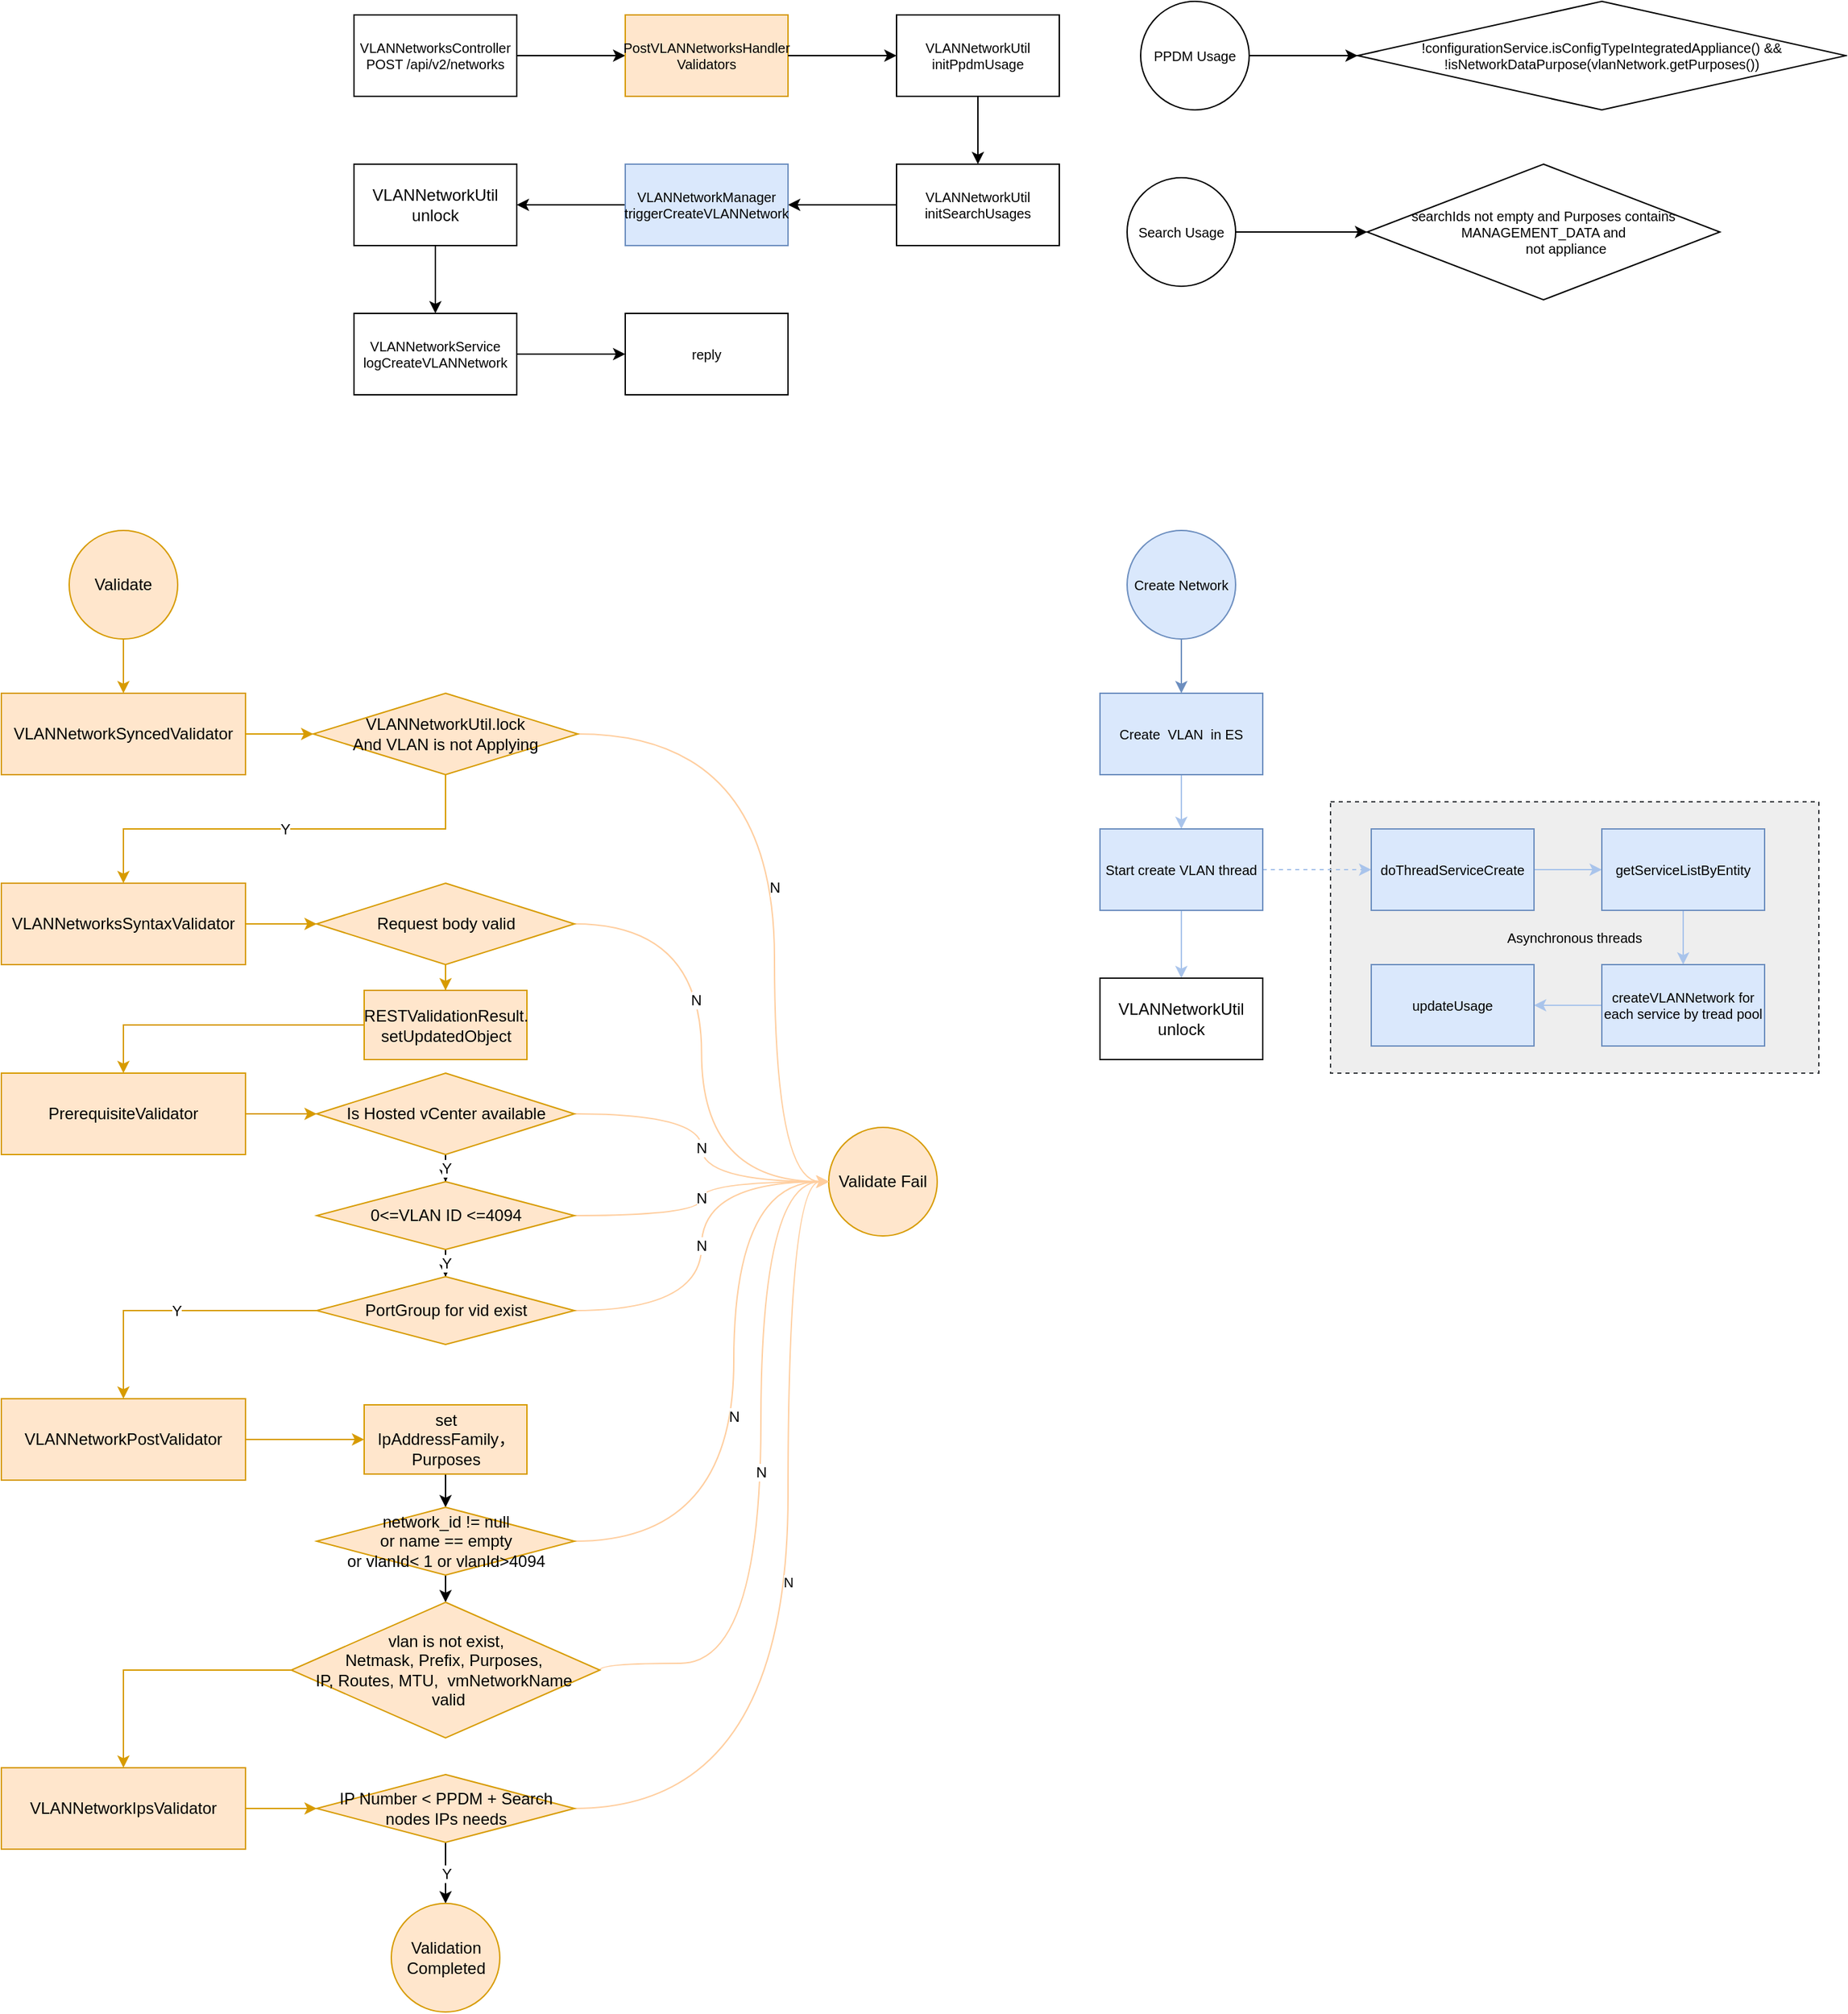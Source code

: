 <mxfile version="17.4.2" type="github" pages="4">
  <diagram id="prtHgNgQTEPvFCAcTncT" name="Create">
    <mxGraphModel dx="1422" dy="762" grid="1" gridSize="10" guides="1" tooltips="1" connect="1" arrows="1" fold="1" page="1" pageScale="1" pageWidth="827" pageHeight="1169" math="0" shadow="0">
      <root>
        <mxCell id="0" />
        <mxCell id="1" parent="0" />
        <mxCell id="3E9huD4oho58RNo_yzY4-2" value="&lt;div&gt;Asynchronous threads&lt;/div&gt;" style="rounded=0;whiteSpace=wrap;html=1;fontSize=10;dashed=1;fillColor=#eeeeee;strokeColor=#36393d;" parent="1" vertex="1">
          <mxGeometry x="1060" y="640" width="360" height="200" as="geometry" />
        </mxCell>
        <mxCell id="7mvyjp9xPnYA-74Ss-xC-5" value="" style="edgeStyle=orthogonalEdgeStyle;rounded=0;orthogonalLoop=1;jettySize=auto;html=1;fillColor=#ffe6cc;strokeColor=#d79b00;" parent="1" source="7mvyjp9xPnYA-74Ss-xC-3" target="7mvyjp9xPnYA-74Ss-xC-4" edge="1">
          <mxGeometry relative="1" as="geometry" />
        </mxCell>
        <mxCell id="7mvyjp9xPnYA-74Ss-xC-3" value="Validate" style="ellipse;whiteSpace=wrap;html=1;aspect=fixed;fillColor=#ffe6cc;strokeColor=#d79b00;" parent="1" vertex="1">
          <mxGeometry x="130" y="440" width="80" height="80" as="geometry" />
        </mxCell>
        <mxCell id="7mvyjp9xPnYA-74Ss-xC-33" style="edgeStyle=orthogonalEdgeStyle;rounded=0;orthogonalLoop=1;jettySize=auto;html=1;exitX=1;exitY=0.5;exitDx=0;exitDy=0;entryX=0;entryY=0.5;entryDx=0;entryDy=0;fillColor=#ffe6cc;strokeColor=#d79b00;" parent="1" source="7mvyjp9xPnYA-74Ss-xC-4" target="7mvyjp9xPnYA-74Ss-xC-18" edge="1">
          <mxGeometry relative="1" as="geometry" />
        </mxCell>
        <mxCell id="7mvyjp9xPnYA-74Ss-xC-4" value="VLANNetworkSyncedValidator" style="whiteSpace=wrap;html=1;fillColor=#ffe6cc;strokeColor=#d79b00;" parent="1" vertex="1">
          <mxGeometry x="80" y="560" width="180" height="60" as="geometry" />
        </mxCell>
        <mxCell id="7mvyjp9xPnYA-74Ss-xC-9" value="" style="edgeStyle=orthogonalEdgeStyle;rounded=0;orthogonalLoop=1;jettySize=auto;html=1;exitX=0;exitY=0.5;exitDx=0;exitDy=0;entryX=0.5;entryY=0;entryDx=0;entryDy=0;fillColor=#ffe6cc;strokeColor=#d79b00;" parent="1" source="7mvyjp9xPnYA-74Ss-xC-31" target="7mvyjp9xPnYA-74Ss-xC-8" edge="1">
          <mxGeometry relative="1" as="geometry" />
        </mxCell>
        <mxCell id="7mvyjp9xPnYA-74Ss-xC-28" value="" style="edgeStyle=orthogonalEdgeStyle;rounded=0;orthogonalLoop=1;jettySize=auto;html=1;fillColor=#ffe6cc;strokeColor=#d79b00;" parent="1" source="7mvyjp9xPnYA-74Ss-xC-6" target="7mvyjp9xPnYA-74Ss-xC-27" edge="1">
          <mxGeometry relative="1" as="geometry" />
        </mxCell>
        <mxCell id="7mvyjp9xPnYA-74Ss-xC-6" value="VLANNetworksSyntaxValidator" style="whiteSpace=wrap;html=1;fillColor=#ffe6cc;strokeColor=#d79b00;" parent="1" vertex="1">
          <mxGeometry x="80" y="700" width="180" height="60" as="geometry" />
        </mxCell>
        <mxCell id="7mvyjp9xPnYA-74Ss-xC-36" value="" style="edgeStyle=orthogonalEdgeStyle;rounded=0;orthogonalLoop=1;jettySize=auto;html=1;fillColor=#ffe6cc;strokeColor=#d79b00;" parent="1" source="7mvyjp9xPnYA-74Ss-xC-8" target="7mvyjp9xPnYA-74Ss-xC-35" edge="1">
          <mxGeometry relative="1" as="geometry" />
        </mxCell>
        <mxCell id="7mvyjp9xPnYA-74Ss-xC-8" value="PrerequisiteValidator" style="whiteSpace=wrap;html=1;fillColor=#ffe6cc;strokeColor=#d79b00;" parent="1" vertex="1">
          <mxGeometry x="80" y="840" width="180" height="60" as="geometry" />
        </mxCell>
        <mxCell id="7mvyjp9xPnYA-74Ss-xC-49" style="edgeStyle=orthogonalEdgeStyle;rounded=0;orthogonalLoop=1;jettySize=auto;html=1;exitX=1;exitY=0.5;exitDx=0;exitDy=0;entryX=0;entryY=0.5;entryDx=0;entryDy=0;fillColor=#ffe6cc;strokeColor=#d79b00;" parent="1" source="7mvyjp9xPnYA-74Ss-xC-10" target="7mvyjp9xPnYA-74Ss-xC-50" edge="1">
          <mxGeometry relative="1" as="geometry">
            <mxPoint x="320" y="1110" as="targetPoint" />
          </mxGeometry>
        </mxCell>
        <mxCell id="7mvyjp9xPnYA-74Ss-xC-10" value="VLANNetworkPostValidator" style="whiteSpace=wrap;html=1;fillColor=#ffe6cc;strokeColor=#d79b00;" parent="1" vertex="1">
          <mxGeometry x="80" y="1080" width="180" height="60" as="geometry" />
        </mxCell>
        <mxCell id="7mvyjp9xPnYA-74Ss-xC-77" style="edgeStyle=orthogonalEdgeStyle;rounded=0;orthogonalLoop=1;jettySize=auto;html=1;exitX=1;exitY=0.5;exitDx=0;exitDy=0;entryX=0;entryY=0.5;entryDx=0;entryDy=0;fillColor=#ffe6cc;strokeColor=#d79b00;" parent="1" source="7mvyjp9xPnYA-74Ss-xC-12" target="7mvyjp9xPnYA-74Ss-xC-76" edge="1">
          <mxGeometry relative="1" as="geometry" />
        </mxCell>
        <mxCell id="7mvyjp9xPnYA-74Ss-xC-12" value="VLANNetworkIpsValidator" style="whiteSpace=wrap;html=1;fillColor=#ffe6cc;strokeColor=#d79b00;" parent="1" vertex="1">
          <mxGeometry x="80" y="1352" width="180" height="60" as="geometry" />
        </mxCell>
        <mxCell id="7mvyjp9xPnYA-74Ss-xC-25" value="N" style="edgeStyle=orthogonalEdgeStyle;rounded=0;orthogonalLoop=1;jettySize=auto;html=1;exitX=1;exitY=0.5;exitDx=0;exitDy=0;entryX=0;entryY=0.5;entryDx=0;entryDy=0;curved=1;strokeColor=#FFCE9F;" parent="1" source="7mvyjp9xPnYA-74Ss-xC-18" target="7mvyjp9xPnYA-74Ss-xC-24" edge="1">
          <mxGeometry relative="1" as="geometry">
            <Array as="points">
              <mxPoint x="650" y="590" />
              <mxPoint x="650" y="920" />
            </Array>
          </mxGeometry>
        </mxCell>
        <mxCell id="7mvyjp9xPnYA-74Ss-xC-26" value="Y" style="edgeStyle=orthogonalEdgeStyle;rounded=0;orthogonalLoop=1;jettySize=auto;html=1;exitX=0.5;exitY=1;exitDx=0;exitDy=0;entryX=0.5;entryY=0;entryDx=0;entryDy=0;fillColor=#ffe6cc;strokeColor=#d79b00;" parent="1" source="7mvyjp9xPnYA-74Ss-xC-18" target="7mvyjp9xPnYA-74Ss-xC-6" edge="1">
          <mxGeometry relative="1" as="geometry" />
        </mxCell>
        <mxCell id="7mvyjp9xPnYA-74Ss-xC-18" value="VLANNetworkUtil.lock&lt;br&gt;And VLAN is not Applying" style="rhombus;whiteSpace=wrap;html=1;fillColor=#ffe6cc;strokeColor=#d79b00;" parent="1" vertex="1">
          <mxGeometry x="310" y="560" width="195" height="60" as="geometry" />
        </mxCell>
        <mxCell id="7mvyjp9xPnYA-74Ss-xC-24" value="Validate Fail" style="ellipse;whiteSpace=wrap;html=1;aspect=fixed;fillColor=#ffe6cc;strokeColor=#d79b00;" parent="1" vertex="1">
          <mxGeometry x="690" y="880" width="80" height="80" as="geometry" />
        </mxCell>
        <mxCell id="7mvyjp9xPnYA-74Ss-xC-29" style="edgeStyle=orthogonalEdgeStyle;rounded=0;orthogonalLoop=1;jettySize=auto;html=1;exitX=1;exitY=0.5;exitDx=0;exitDy=0;elbow=vertical;entryX=0;entryY=0.5;entryDx=0;entryDy=0;curved=1;strokeColor=#FFCE9F;" parent="1" source="7mvyjp9xPnYA-74Ss-xC-27" target="7mvyjp9xPnYA-74Ss-xC-24" edge="1">
          <mxGeometry relative="1" as="geometry" />
        </mxCell>
        <mxCell id="7mvyjp9xPnYA-74Ss-xC-30" value="N" style="edgeLabel;html=1;align=center;verticalAlign=middle;resizable=0;points=[];" parent="7mvyjp9xPnYA-74Ss-xC-29" vertex="1" connectable="0">
          <mxGeometry x="-0.267" relative="1" as="geometry">
            <mxPoint x="-5" y="11" as="offset" />
          </mxGeometry>
        </mxCell>
        <mxCell id="7mvyjp9xPnYA-74Ss-xC-32" value="" style="edgeStyle=orthogonalEdgeStyle;rounded=0;orthogonalLoop=1;jettySize=auto;html=1;fillColor=#ffe6cc;strokeColor=#d79b00;" parent="1" source="7mvyjp9xPnYA-74Ss-xC-27" target="7mvyjp9xPnYA-74Ss-xC-31" edge="1">
          <mxGeometry relative="1" as="geometry" />
        </mxCell>
        <mxCell id="7mvyjp9xPnYA-74Ss-xC-27" value="Request body valid" style="rhombus;whiteSpace=wrap;html=1;fillColor=#ffe6cc;strokeColor=#d79b00;" parent="1" vertex="1">
          <mxGeometry x="312.5" y="700" width="190" height="60" as="geometry" />
        </mxCell>
        <mxCell id="7mvyjp9xPnYA-74Ss-xC-31" value="RESTValidationResult.&lt;br&gt;setUpdatedObject" style="whiteSpace=wrap;html=1;fillColor=#ffe6cc;strokeColor=#d79b00;" parent="1" vertex="1">
          <mxGeometry x="347.5" y="779" width="120" height="51" as="geometry" />
        </mxCell>
        <mxCell id="7mvyjp9xPnYA-74Ss-xC-37" value="N" style="edgeStyle=orthogonalEdgeStyle;rounded=0;orthogonalLoop=1;jettySize=auto;html=1;exitX=1;exitY=0.5;exitDx=0;exitDy=0;entryX=0;entryY=0.5;entryDx=0;entryDy=0;curved=1;strokeColor=#FFCE9F;" parent="1" source="7mvyjp9xPnYA-74Ss-xC-35" target="7mvyjp9xPnYA-74Ss-xC-24" edge="1">
          <mxGeometry relative="1" as="geometry" />
        </mxCell>
        <mxCell id="7mvyjp9xPnYA-74Ss-xC-41" value="Y" style="edgeStyle=orthogonalEdgeStyle;rounded=0;orthogonalLoop=1;jettySize=auto;html=1;" parent="1" source="7mvyjp9xPnYA-74Ss-xC-35" target="7mvyjp9xPnYA-74Ss-xC-40" edge="1">
          <mxGeometry relative="1" as="geometry" />
        </mxCell>
        <mxCell id="7mvyjp9xPnYA-74Ss-xC-35" value="Is Hosted vCenter available" style="rhombus;whiteSpace=wrap;html=1;fillColor=#ffe6cc;strokeColor=#d79b00;" parent="1" vertex="1">
          <mxGeometry x="312.5" y="840" width="190" height="60" as="geometry" />
        </mxCell>
        <mxCell id="7mvyjp9xPnYA-74Ss-xC-42" value="N" style="edgeStyle=orthogonalEdgeStyle;rounded=0;orthogonalLoop=1;jettySize=auto;html=1;exitX=1;exitY=0.5;exitDx=0;exitDy=0;entryX=0;entryY=0.5;entryDx=0;entryDy=0;curved=1;strokeColor=#FFCE9F;" parent="1" source="7mvyjp9xPnYA-74Ss-xC-40" target="7mvyjp9xPnYA-74Ss-xC-24" edge="1">
          <mxGeometry relative="1" as="geometry" />
        </mxCell>
        <mxCell id="7mvyjp9xPnYA-74Ss-xC-45" value="Y" style="edgeStyle=orthogonalEdgeStyle;rounded=0;orthogonalLoop=1;jettySize=auto;html=1;" parent="1" source="7mvyjp9xPnYA-74Ss-xC-40" target="7mvyjp9xPnYA-74Ss-xC-44" edge="1">
          <mxGeometry relative="1" as="geometry" />
        </mxCell>
        <mxCell id="7mvyjp9xPnYA-74Ss-xC-40" value="0&amp;lt;=VLAN ID &amp;lt;=4094" style="rhombus;whiteSpace=wrap;html=1;fillColor=#ffe6cc;strokeColor=#d79b00;" parent="1" vertex="1">
          <mxGeometry x="312.5" y="920" width="190" height="50" as="geometry" />
        </mxCell>
        <mxCell id="7mvyjp9xPnYA-74Ss-xC-46" value="N" style="edgeStyle=orthogonalEdgeStyle;rounded=0;orthogonalLoop=1;jettySize=auto;html=1;exitX=1;exitY=0.5;exitDx=0;exitDy=0;entryX=0;entryY=0.5;entryDx=0;entryDy=0;curved=1;strokeColor=#FFCE9F;" parent="1" source="7mvyjp9xPnYA-74Ss-xC-44" target="7mvyjp9xPnYA-74Ss-xC-24" edge="1">
          <mxGeometry relative="1" as="geometry" />
        </mxCell>
        <mxCell id="7mvyjp9xPnYA-74Ss-xC-47" value="Y" style="edgeStyle=orthogonalEdgeStyle;rounded=0;orthogonalLoop=1;jettySize=auto;html=1;exitX=0;exitY=0.5;exitDx=0;exitDy=0;entryX=0.5;entryY=0;entryDx=0;entryDy=0;fillColor=#ffe6cc;strokeColor=#d79b00;" parent="1" source="7mvyjp9xPnYA-74Ss-xC-44" target="7mvyjp9xPnYA-74Ss-xC-10" edge="1">
          <mxGeometry relative="1" as="geometry" />
        </mxCell>
        <mxCell id="7mvyjp9xPnYA-74Ss-xC-44" value="PortGroup for vid exist" style="rhombus;whiteSpace=wrap;html=1;fillColor=#ffe6cc;strokeColor=#d79b00;" parent="1" vertex="1">
          <mxGeometry x="312.5" y="990" width="190" height="50" as="geometry" />
        </mxCell>
        <mxCell id="7mvyjp9xPnYA-74Ss-xC-53" style="edgeStyle=orthogonalEdgeStyle;rounded=0;orthogonalLoop=1;jettySize=auto;html=1;exitX=0.5;exitY=1;exitDx=0;exitDy=0;entryX=0.5;entryY=0;entryDx=0;entryDy=0;" parent="1" source="7mvyjp9xPnYA-74Ss-xC-50" target="7mvyjp9xPnYA-74Ss-xC-52" edge="1">
          <mxGeometry relative="1" as="geometry" />
        </mxCell>
        <mxCell id="7mvyjp9xPnYA-74Ss-xC-50" value="set IpAddressFamily，&lt;br&gt;Purposes&lt;br&gt;" style="whiteSpace=wrap;html=1;fillColor=#ffe6cc;strokeColor=#d79b00;" parent="1" vertex="1">
          <mxGeometry x="347.5" y="1084.5" width="120" height="51" as="geometry" />
        </mxCell>
        <mxCell id="7mvyjp9xPnYA-74Ss-xC-54" value="N" style="edgeStyle=orthogonalEdgeStyle;rounded=0;orthogonalLoop=1;jettySize=auto;html=1;exitX=1;exitY=0.5;exitDx=0;exitDy=0;entryX=0;entryY=0.5;entryDx=0;entryDy=0;curved=1;strokeColor=#FFCE9F;" parent="1" source="7mvyjp9xPnYA-74Ss-xC-52" target="7mvyjp9xPnYA-74Ss-xC-24" edge="1">
          <mxGeometry x="-0.067" relative="1" as="geometry">
            <Array as="points">
              <mxPoint x="620" y="1185" />
              <mxPoint x="620" y="920" />
            </Array>
            <mxPoint y="1" as="offset" />
          </mxGeometry>
        </mxCell>
        <mxCell id="7mvyjp9xPnYA-74Ss-xC-57" value="" style="edgeStyle=orthogonalEdgeStyle;rounded=0;orthogonalLoop=1;jettySize=auto;html=1;" parent="1" source="7mvyjp9xPnYA-74Ss-xC-52" target="7mvyjp9xPnYA-74Ss-xC-56" edge="1">
          <mxGeometry relative="1" as="geometry" />
        </mxCell>
        <mxCell id="7mvyjp9xPnYA-74Ss-xC-52" value="network_id != null&lt;br&gt;or name == empty&lt;br&gt;or vlanId&amp;lt; 1 or vlanId&amp;gt;4094" style="rhombus;whiteSpace=wrap;html=1;fillColor=#ffe6cc;strokeColor=#d79b00;" parent="1" vertex="1">
          <mxGeometry x="312.5" y="1160" width="190" height="50" as="geometry" />
        </mxCell>
        <mxCell id="7mvyjp9xPnYA-74Ss-xC-74" value="N" style="edgeStyle=orthogonalEdgeStyle;curved=1;rounded=0;orthogonalLoop=1;jettySize=auto;html=1;exitX=1;exitY=0.5;exitDx=0;exitDy=0;entryX=0;entryY=0.5;entryDx=0;entryDy=0;strokeColor=#FFCE9F;" parent="1" source="7mvyjp9xPnYA-74Ss-xC-56" target="7mvyjp9xPnYA-74Ss-xC-24" edge="1">
          <mxGeometry relative="1" as="geometry">
            <Array as="points">
              <mxPoint x="640" y="1275" />
              <mxPoint x="640" y="920" />
            </Array>
          </mxGeometry>
        </mxCell>
        <mxCell id="7mvyjp9xPnYA-74Ss-xC-75" style="edgeStyle=orthogonalEdgeStyle;rounded=0;orthogonalLoop=1;jettySize=auto;html=1;exitX=0;exitY=0.5;exitDx=0;exitDy=0;entryX=0.5;entryY=0;entryDx=0;entryDy=0;fillColor=#ffe6cc;strokeColor=#d79b00;" parent="1" source="7mvyjp9xPnYA-74Ss-xC-56" target="7mvyjp9xPnYA-74Ss-xC-12" edge="1">
          <mxGeometry relative="1" as="geometry" />
        </mxCell>
        <mxCell id="7mvyjp9xPnYA-74Ss-xC-56" value="vlan is not exist,&lt;br&gt;Netmask, Prefix, Purposes,&amp;nbsp;&lt;br&gt;IP, Routes, MTU,&amp;nbsp; vmNetworkName&amp;nbsp;&lt;br&gt;&amp;nbsp;valid" style="rhombus;whiteSpace=wrap;html=1;fillColor=#ffe6cc;strokeColor=#d79b00;" parent="1" vertex="1">
          <mxGeometry x="293.75" y="1230" width="227.5" height="100" as="geometry" />
        </mxCell>
        <mxCell id="7mvyjp9xPnYA-74Ss-xC-80" value="Y" style="edgeStyle=orthogonalEdgeStyle;rounded=0;orthogonalLoop=1;jettySize=auto;html=1;exitX=0.5;exitY=1;exitDx=0;exitDy=0;" parent="1" source="7mvyjp9xPnYA-74Ss-xC-76" target="7mvyjp9xPnYA-74Ss-xC-79" edge="1">
          <mxGeometry relative="1" as="geometry" />
        </mxCell>
        <mxCell id="3E9huD4oho58RNo_yzY4-1" value="N" style="edgeStyle=orthogonalEdgeStyle;curved=1;rounded=0;orthogonalLoop=1;jettySize=auto;html=1;exitX=1;exitY=0.5;exitDx=0;exitDy=0;entryX=0;entryY=0.5;entryDx=0;entryDy=0;fontSize=10;strokeColor=#FFCE9F;fillColor=#ffcc99;" parent="1" source="7mvyjp9xPnYA-74Ss-xC-76" target="7mvyjp9xPnYA-74Ss-xC-24" edge="1">
          <mxGeometry relative="1" as="geometry">
            <Array as="points">
              <mxPoint x="660" y="1382" />
              <mxPoint x="660" y="920" />
            </Array>
          </mxGeometry>
        </mxCell>
        <mxCell id="7mvyjp9xPnYA-74Ss-xC-76" value="IP Number &amp;lt; PPDM + Search nodes IPs needs" style="rhombus;whiteSpace=wrap;html=1;fillColor=#ffe6cc;strokeColor=#d79b00;" parent="1" vertex="1">
          <mxGeometry x="312.5" y="1357" width="190" height="50" as="geometry" />
        </mxCell>
        <mxCell id="7mvyjp9xPnYA-74Ss-xC-79" value="Validation Completed" style="ellipse;whiteSpace=wrap;html=1;aspect=fixed;fillColor=#ffe6cc;strokeColor=#d79b00;" parent="1" vertex="1">
          <mxGeometry x="367.5" y="1452" width="80" height="80" as="geometry" />
        </mxCell>
        <mxCell id="7mvyjp9xPnYA-74Ss-xC-84" value="" style="edgeStyle=orthogonalEdgeStyle;rounded=0;orthogonalLoop=1;jettySize=auto;html=1;fontSize=10;" parent="1" source="7mvyjp9xPnYA-74Ss-xC-82" target="7mvyjp9xPnYA-74Ss-xC-83" edge="1">
          <mxGeometry relative="1" as="geometry" />
        </mxCell>
        <mxCell id="7mvyjp9xPnYA-74Ss-xC-82" value="VLANNetworksController&lt;br style=&quot;font-size: 10px;&quot;&gt;POST /api/v2/networks" style="rounded=0;whiteSpace=wrap;html=1;fontSize=10;" parent="1" vertex="1">
          <mxGeometry x="340" y="60" width="120" height="60" as="geometry" />
        </mxCell>
        <mxCell id="7mvyjp9xPnYA-74Ss-xC-83" value="PostVLANNetworksHandler&lt;br&gt;Validators" style="rounded=0;whiteSpace=wrap;html=1;fontSize=10;fillColor=#ffe6cc;strokeColor=#d79b00;" parent="1" vertex="1">
          <mxGeometry x="540" y="60" width="120" height="60" as="geometry" />
        </mxCell>
        <mxCell id="7mvyjp9xPnYA-74Ss-xC-88" value="" style="edgeStyle=orthogonalEdgeStyle;rounded=0;orthogonalLoop=1;jettySize=auto;html=1;fontSize=10;exitX=1;exitY=0.5;exitDx=0;exitDy=0;" parent="1" source="7mvyjp9xPnYA-74Ss-xC-83" target="7mvyjp9xPnYA-74Ss-xC-87" edge="1">
          <mxGeometry relative="1" as="geometry">
            <mxPoint x="660" y="90" as="sourcePoint" />
          </mxGeometry>
        </mxCell>
        <mxCell id="7mvyjp9xPnYA-74Ss-xC-90" value="" style="edgeStyle=orthogonalEdgeStyle;rounded=0;orthogonalLoop=1;jettySize=auto;html=1;fontSize=10;" parent="1" source="7mvyjp9xPnYA-74Ss-xC-87" target="7mvyjp9xPnYA-74Ss-xC-89" edge="1">
          <mxGeometry relative="1" as="geometry" />
        </mxCell>
        <mxCell id="7mvyjp9xPnYA-74Ss-xC-87" value="VLANNetworkUtil&lt;br&gt;initPpdmUsage" style="rounded=0;whiteSpace=wrap;html=1;fontSize=10;" parent="1" vertex="1">
          <mxGeometry x="740" y="60" width="120" height="60" as="geometry" />
        </mxCell>
        <mxCell id="7mvyjp9xPnYA-74Ss-xC-98" value="" style="edgeStyle=orthogonalEdgeStyle;rounded=0;orthogonalLoop=1;jettySize=auto;html=1;fontSize=10;" parent="1" source="7mvyjp9xPnYA-74Ss-xC-89" target="7mvyjp9xPnYA-74Ss-xC-97" edge="1">
          <mxGeometry relative="1" as="geometry" />
        </mxCell>
        <mxCell id="7mvyjp9xPnYA-74Ss-xC-89" value="VLANNetworkUtil&lt;br&gt;initSearchUsages" style="rounded=0;whiteSpace=wrap;html=1;fontSize=10;" parent="1" vertex="1">
          <mxGeometry x="740" y="170" width="120" height="60" as="geometry" />
        </mxCell>
        <mxCell id="7mvyjp9xPnYA-74Ss-xC-93" value="" style="edgeStyle=orthogonalEdgeStyle;rounded=0;orthogonalLoop=1;jettySize=auto;html=1;fontSize=10;" parent="1" source="7mvyjp9xPnYA-74Ss-xC-91" target="7mvyjp9xPnYA-74Ss-xC-92" edge="1">
          <mxGeometry relative="1" as="geometry" />
        </mxCell>
        <mxCell id="7mvyjp9xPnYA-74Ss-xC-91" value="PPDM Usage" style="ellipse;whiteSpace=wrap;html=1;aspect=fixed;fontSize=10;" parent="1" vertex="1">
          <mxGeometry x="920" y="50" width="80" height="80" as="geometry" />
        </mxCell>
        <mxCell id="7mvyjp9xPnYA-74Ss-xC-92" value="!configurationService.isConfigTypeIntegratedAppliance() &amp;amp;&amp;amp; !isNetworkDataPurpose(vlanNetwork.getPurposes())" style="rhombus;whiteSpace=wrap;html=1;fontSize=10;" parent="1" vertex="1">
          <mxGeometry x="1080" y="50" width="360" height="80" as="geometry" />
        </mxCell>
        <mxCell id="7mvyjp9xPnYA-74Ss-xC-94" value="" style="edgeStyle=orthogonalEdgeStyle;rounded=0;orthogonalLoop=1;jettySize=auto;html=1;fontSize=10;" parent="1" source="7mvyjp9xPnYA-74Ss-xC-95" target="7mvyjp9xPnYA-74Ss-xC-96" edge="1">
          <mxGeometry relative="1" as="geometry" />
        </mxCell>
        <mxCell id="7mvyjp9xPnYA-74Ss-xC-95" value="Search Usage" style="ellipse;whiteSpace=wrap;html=1;aspect=fixed;fontSize=10;" parent="1" vertex="1">
          <mxGeometry x="910" y="180" width="80" height="80" as="geometry" />
        </mxCell>
        <mxCell id="7mvyjp9xPnYA-74Ss-xC-96" value="&lt;div&gt;searchIds not empty and Purposes contains MANAGEMENT_DATA and&lt;/div&gt;&lt;div&gt;&amp;nbsp; &amp;nbsp; &amp;nbsp; &amp;nbsp; &amp;nbsp; &amp;nbsp; not appliance&lt;/div&gt;" style="rhombus;whiteSpace=wrap;html=1;fontSize=10;" parent="1" vertex="1">
          <mxGeometry x="1087" y="170" width="260" height="100" as="geometry" />
        </mxCell>
        <mxCell id="7mvyjp9xPnYA-74Ss-xC-101" value="" style="edgeStyle=orthogonalEdgeStyle;rounded=0;orthogonalLoop=1;jettySize=auto;html=1;fontSize=10;" parent="1" source="7mvyjp9xPnYA-74Ss-xC-97" target="7mvyjp9xPnYA-74Ss-xC-100" edge="1">
          <mxGeometry relative="1" as="geometry" />
        </mxCell>
        <mxCell id="7mvyjp9xPnYA-74Ss-xC-97" value="VLANNetworkManager&lt;br&gt;triggerCreateVLANNetwork" style="rounded=0;whiteSpace=wrap;html=1;fontSize=10;fillColor=#dae8fc;strokeColor=#6c8ebf;" parent="1" vertex="1">
          <mxGeometry x="540" y="170" width="120" height="60" as="geometry" />
        </mxCell>
        <mxCell id="7mvyjp9xPnYA-74Ss-xC-103" value="" style="edgeStyle=orthogonalEdgeStyle;rounded=0;orthogonalLoop=1;jettySize=auto;html=1;fontSize=10;" parent="1" source="7mvyjp9xPnYA-74Ss-xC-100" target="7mvyjp9xPnYA-74Ss-xC-102" edge="1">
          <mxGeometry relative="1" as="geometry" />
        </mxCell>
        <mxCell id="7mvyjp9xPnYA-74Ss-xC-100" value="&lt;span style=&quot;font-size: 12px&quot;&gt;VLANNetworkUtil&lt;br&gt;unlock&lt;/span&gt;" style="rounded=0;whiteSpace=wrap;html=1;fontSize=10;" parent="1" vertex="1">
          <mxGeometry x="340" y="170" width="120" height="60" as="geometry" />
        </mxCell>
        <mxCell id="7mvyjp9xPnYA-74Ss-xC-108" value="" style="edgeStyle=orthogonalEdgeStyle;curved=1;rounded=0;orthogonalLoop=1;jettySize=auto;html=1;fontSize=10;" parent="1" source="7mvyjp9xPnYA-74Ss-xC-102" target="7mvyjp9xPnYA-74Ss-xC-107" edge="1">
          <mxGeometry relative="1" as="geometry" />
        </mxCell>
        <mxCell id="7mvyjp9xPnYA-74Ss-xC-102" value="VLANNetworkService&lt;br&gt;logCreateVLANNetwork" style="rounded=0;whiteSpace=wrap;html=1;fontSize=10;" parent="1" vertex="1">
          <mxGeometry x="340" y="280" width="120" height="60" as="geometry" />
        </mxCell>
        <mxCell id="7mvyjp9xPnYA-74Ss-xC-107" value="reply" style="rounded=0;whiteSpace=wrap;html=1;fontSize=10;" parent="1" vertex="1">
          <mxGeometry x="540" y="280" width="120" height="60" as="geometry" />
        </mxCell>
        <mxCell id="7mvyjp9xPnYA-74Ss-xC-112" value="" style="edgeStyle=orthogonalEdgeStyle;curved=1;rounded=0;orthogonalLoop=1;jettySize=auto;html=1;fontSize=10;strokeColor=#6c8ebf;fillColor=#dae8fc;" parent="1" source="7mvyjp9xPnYA-74Ss-xC-110" target="7mvyjp9xPnYA-74Ss-xC-111" edge="1">
          <mxGeometry relative="1" as="geometry" />
        </mxCell>
        <mxCell id="7mvyjp9xPnYA-74Ss-xC-110" value="Create Network" style="ellipse;whiteSpace=wrap;html=1;aspect=fixed;fontSize=10;fillColor=#dae8fc;strokeColor=#6c8ebf;" parent="1" vertex="1">
          <mxGeometry x="910" y="440" width="80" height="80" as="geometry" />
        </mxCell>
        <mxCell id="7mvyjp9xPnYA-74Ss-xC-117" value="" style="edgeStyle=orthogonalEdgeStyle;curved=1;rounded=0;orthogonalLoop=1;jettySize=auto;html=1;fontSize=10;strokeColor=#A9C4EB;" parent="1" source="7mvyjp9xPnYA-74Ss-xC-111" target="7mvyjp9xPnYA-74Ss-xC-116" edge="1">
          <mxGeometry relative="1" as="geometry" />
        </mxCell>
        <mxCell id="7mvyjp9xPnYA-74Ss-xC-111" value="Create&amp;nbsp; VLAN&amp;nbsp; in ES" style="whiteSpace=wrap;html=1;fontSize=10;fillColor=#dae8fc;strokeColor=#6c8ebf;" parent="1" vertex="1">
          <mxGeometry x="890" y="560" width="120" height="60" as="geometry" />
        </mxCell>
        <mxCell id="7mvyjp9xPnYA-74Ss-xC-119" value="" style="edgeStyle=orthogonalEdgeStyle;curved=1;rounded=0;orthogonalLoop=1;jettySize=auto;html=1;fontSize=10;strokeColor=#A9C4EB;" parent="1" source="7mvyjp9xPnYA-74Ss-xC-116" target="7mvyjp9xPnYA-74Ss-xC-118" edge="1">
          <mxGeometry relative="1" as="geometry" />
        </mxCell>
        <mxCell id="7mvyjp9xPnYA-74Ss-xC-121" value="" style="edgeStyle=orthogonalEdgeStyle;curved=1;rounded=0;orthogonalLoop=1;jettySize=auto;html=1;fontSize=10;strokeColor=#A9C4EB;dashed=1;" parent="1" source="7mvyjp9xPnYA-74Ss-xC-116" target="7mvyjp9xPnYA-74Ss-xC-120" edge="1">
          <mxGeometry relative="1" as="geometry" />
        </mxCell>
        <mxCell id="7mvyjp9xPnYA-74Ss-xC-116" value="Start create VLAN thread" style="whiteSpace=wrap;html=1;fontSize=10;fillColor=#dae8fc;strokeColor=#6c8ebf;" parent="1" vertex="1">
          <mxGeometry x="890" y="660" width="120" height="60" as="geometry" />
        </mxCell>
        <mxCell id="7mvyjp9xPnYA-74Ss-xC-118" value="&lt;span style=&quot;font-size: 12px&quot;&gt;VLANNetworkUtil&lt;/span&gt;&lt;br style=&quot;font-size: 12px&quot;&gt;&lt;span style=&quot;font-size: 12px&quot;&gt;unlock&lt;/span&gt;" style="whiteSpace=wrap;html=1;fontSize=10;" parent="1" vertex="1">
          <mxGeometry x="890" y="770" width="120" height="60" as="geometry" />
        </mxCell>
        <mxCell id="7mvyjp9xPnYA-74Ss-xC-123" value="" style="edgeStyle=orthogonalEdgeStyle;curved=1;rounded=0;orthogonalLoop=1;jettySize=auto;html=1;fontSize=10;strokeColor=#A9C4EB;" parent="1" source="7mvyjp9xPnYA-74Ss-xC-120" target="7mvyjp9xPnYA-74Ss-xC-122" edge="1">
          <mxGeometry relative="1" as="geometry" />
        </mxCell>
        <mxCell id="7mvyjp9xPnYA-74Ss-xC-120" value="doThreadServiceCreate" style="whiteSpace=wrap;html=1;fontSize=10;fillColor=#dae8fc;strokeColor=#6c8ebf;" parent="1" vertex="1">
          <mxGeometry x="1090" y="660" width="120" height="60" as="geometry" />
        </mxCell>
        <mxCell id="7mvyjp9xPnYA-74Ss-xC-125" value="" style="edgeStyle=orthogonalEdgeStyle;curved=1;rounded=0;orthogonalLoop=1;jettySize=auto;html=1;fontSize=10;strokeColor=#A9C4EB;" parent="1" source="7mvyjp9xPnYA-74Ss-xC-122" target="7mvyjp9xPnYA-74Ss-xC-124" edge="1">
          <mxGeometry relative="1" as="geometry" />
        </mxCell>
        <mxCell id="7mvyjp9xPnYA-74Ss-xC-122" value="getServiceListByEntity" style="whiteSpace=wrap;html=1;fontSize=10;fillColor=#dae8fc;strokeColor=#6c8ebf;" parent="1" vertex="1">
          <mxGeometry x="1260" y="660" width="120" height="60" as="geometry" />
        </mxCell>
        <mxCell id="7mvyjp9xPnYA-74Ss-xC-127" value="" style="edgeStyle=orthogonalEdgeStyle;curved=1;rounded=0;orthogonalLoop=1;jettySize=auto;html=1;fontSize=10;strokeColor=#A9C4EB;" parent="1" source="7mvyjp9xPnYA-74Ss-xC-124" target="7mvyjp9xPnYA-74Ss-xC-126" edge="1">
          <mxGeometry relative="1" as="geometry" />
        </mxCell>
        <mxCell id="7mvyjp9xPnYA-74Ss-xC-124" value="createVLANNetwork for each service by tread pool" style="whiteSpace=wrap;html=1;fontSize=10;fillColor=#dae8fc;strokeColor=#6c8ebf;" parent="1" vertex="1">
          <mxGeometry x="1260" y="760" width="120" height="60" as="geometry" />
        </mxCell>
        <mxCell id="7mvyjp9xPnYA-74Ss-xC-126" value="updateUsage" style="whiteSpace=wrap;html=1;fontSize=10;fillColor=#dae8fc;strokeColor=#6c8ebf;" parent="1" vertex="1">
          <mxGeometry x="1090" y="760" width="120" height="60" as="geometry" />
        </mxCell>
      </root>
    </mxGraphModel>
  </diagram>
  <diagram id="lfdbjEoLifJyDJFXSqJd" name="第 2 页">
    <mxGraphModel dx="1237" dy="692" grid="1" gridSize="10" guides="1" tooltips="1" connect="1" arrows="1" fold="1" page="1" pageScale="1" pageWidth="850" pageHeight="1100" math="0" shadow="0">
      <root>
        <mxCell id="0" />
        <mxCell id="1" parent="0" />
        <mxCell id="20sGmdqy_mmukyWSxmFM-1" value="" style="edgeStyle=orthogonalEdgeStyle;rounded=0;orthogonalLoop=1;jettySize=auto;html=1;fontSize=10;fillColor=#cdeb8b;strokeColor=#36393d;" edge="1" parent="1" source="20sGmdqy_mmukyWSxmFM-2" target="20sGmdqy_mmukyWSxmFM-3">
          <mxGeometry relative="1" as="geometry" />
        </mxCell>
        <mxCell id="20sGmdqy_mmukyWSxmFM-2" value="POST /api/v2/networks" style="rounded=0;whiteSpace=wrap;html=1;fontSize=10;fillColor=#cdeb8b;strokeColor=#36393d;" vertex="1" parent="1">
          <mxGeometry x="340" y="60" width="120" height="60" as="geometry" />
        </mxCell>
        <mxCell id="20sGmdqy_mmukyWSxmFM-3" value="Validate" style="rounded=0;whiteSpace=wrap;html=1;fontSize=10;fillColor=#cdeb8b;strokeColor=#36393d;" vertex="1" parent="1">
          <mxGeometry x="540" y="60" width="120" height="60" as="geometry" />
        </mxCell>
        <mxCell id="20sGmdqy_mmukyWSxmFM-4" value="" style="edgeStyle=orthogonalEdgeStyle;rounded=0;orthogonalLoop=1;jettySize=auto;html=1;fontSize=10;exitX=1;exitY=0.5;exitDx=0;exitDy=0;fillColor=#cdeb8b;strokeColor=#36393d;" edge="1" parent="1" source="20sGmdqy_mmukyWSxmFM-3" target="20sGmdqy_mmukyWSxmFM-6">
          <mxGeometry relative="1" as="geometry">
            <mxPoint x="660" y="90" as="sourcePoint" />
          </mxGeometry>
        </mxCell>
        <mxCell id="20sGmdqy_mmukyWSxmFM-5" value="" style="edgeStyle=orthogonalEdgeStyle;rounded=0;orthogonalLoop=1;jettySize=auto;html=1;fontSize=10;fillColor=#cdeb8b;strokeColor=#36393d;" edge="1" parent="1" source="20sGmdqy_mmukyWSxmFM-6" target="20sGmdqy_mmukyWSxmFM-8">
          <mxGeometry relative="1" as="geometry" />
        </mxCell>
        <mxCell id="20sGmdqy_mmukyWSxmFM-6" value="InitPpdmUsage" style="rounded=0;whiteSpace=wrap;html=1;fontSize=10;fillColor=#cdeb8b;strokeColor=#36393d;" vertex="1" parent="1">
          <mxGeometry x="740" y="60" width="120" height="60" as="geometry" />
        </mxCell>
        <mxCell id="20sGmdqy_mmukyWSxmFM-7" value="" style="edgeStyle=orthogonalEdgeStyle;rounded=0;orthogonalLoop=1;jettySize=auto;html=1;fontSize=10;fillColor=#cdeb8b;strokeColor=#36393d;" edge="1" parent="1" source="20sGmdqy_mmukyWSxmFM-8" target="20sGmdqy_mmukyWSxmFM-10">
          <mxGeometry relative="1" as="geometry" />
        </mxCell>
        <mxCell id="20sGmdqy_mmukyWSxmFM-8" value="InitSearchUsages" style="rounded=0;whiteSpace=wrap;html=1;fontSize=10;fillColor=#cdeb8b;strokeColor=#36393d;" vertex="1" parent="1">
          <mxGeometry x="740" y="170" width="120" height="60" as="geometry" />
        </mxCell>
        <mxCell id="20sGmdqy_mmukyWSxmFM-9" value="" style="edgeStyle=orthogonalEdgeStyle;rounded=0;orthogonalLoop=1;jettySize=auto;html=1;fontSize=10;fillColor=#cdeb8b;strokeColor=#36393d;" edge="1" parent="1" source="20sGmdqy_mmukyWSxmFM-10">
          <mxGeometry relative="1" as="geometry">
            <mxPoint x="460" y="200" as="targetPoint" />
          </mxGeometry>
        </mxCell>
        <mxCell id="20sGmdqy_mmukyWSxmFM-10" value="CreateVLANNetwork" style="rounded=0;whiteSpace=wrap;html=1;fontSize=10;fillColor=#cdeb8b;strokeColor=#36393d;" vertex="1" parent="1">
          <mxGeometry x="540" y="170" width="120" height="60" as="geometry" />
        </mxCell>
        <mxCell id="20sGmdqy_mmukyWSxmFM-14" value="CreateAuditLog" style="rounded=0;whiteSpace=wrap;html=1;fontSize=10;fillColor=#cdeb8b;strokeColor=#36393d;" vertex="1" parent="1">
          <mxGeometry x="340" y="170" width="120" height="60" as="geometry" />
        </mxCell>
        <mxCell id="dPbZzxfVhBw0Ixa6P9Zo-1" value="VLANNetworkSyncedValidator" style="whiteSpace=wrap;html=1;fillColor=#ffe6cc;strokeColor=#d79b00;" vertex="1" parent="1">
          <mxGeometry x="320" y="480" width="180" height="60" as="geometry" />
        </mxCell>
        <mxCell id="dPbZzxfVhBw0Ixa6P9Zo-2" value="VLANNetworksSyntaxValidator" style="whiteSpace=wrap;html=1;fillColor=#ffe6cc;strokeColor=#d79b00;" vertex="1" parent="1">
          <mxGeometry x="320" y="600" width="180" height="60" as="geometry" />
        </mxCell>
        <mxCell id="dPbZzxfVhBw0Ixa6P9Zo-3" value="PrerequisiteValidator" style="whiteSpace=wrap;html=1;fillColor=#ffe6cc;strokeColor=#d79b00;" vertex="1" parent="1">
          <mxGeometry x="320" y="720" width="180" height="60" as="geometry" />
        </mxCell>
        <mxCell id="dPbZzxfVhBw0Ixa6P9Zo-4" value="VLANNetworkPostValidator" style="whiteSpace=wrap;html=1;fillColor=#ffe6cc;strokeColor=#d79b00;" vertex="1" parent="1">
          <mxGeometry x="320" y="840" width="180" height="60" as="geometry" />
        </mxCell>
        <mxCell id="dPbZzxfVhBw0Ixa6P9Zo-5" value="VLANNetworkIpsValidator" style="whiteSpace=wrap;html=1;fillColor=#ffe6cc;strokeColor=#d79b00;" vertex="1" parent="1">
          <mxGeometry x="320" y="960" width="180" height="60" as="geometry" />
        </mxCell>
      </root>
    </mxGraphModel>
  </diagram>
  <diagram id="fuBVYSjKyOdNmZUHzTdF" name="第 3 页">
    <mxGraphModel dx="1422" dy="796" grid="1" gridSize="10" guides="1" tooltips="1" connect="1" arrows="1" fold="1" page="1" pageScale="1" pageWidth="850" pageHeight="1100" math="0" shadow="0">
      <root>
        <mxCell id="0" />
        <mxCell id="1" parent="0" />
        <mxCell id="BAK3HmrcA5luk7s7HqNo-1" value="" style="edgeStyle=orthogonalEdgeStyle;rounded=0;orthogonalLoop=1;jettySize=auto;html=1;" edge="1" parent="1" source="BAK3HmrcA5luk7s7HqNo-2" target="BAK3HmrcA5luk7s7HqNo-5">
          <mxGeometry relative="1" as="geometry" />
        </mxCell>
        <mxCell id="BAK3HmrcA5luk7s7HqNo-2" value="" style="ellipse;whiteSpace=wrap;html=1;aspect=fixed;" vertex="1" parent="1">
          <mxGeometry x="200" y="150" width="80" height="80" as="geometry" />
        </mxCell>
        <mxCell id="BAK3HmrcA5luk7s7HqNo-3" value="" style="edgeStyle=orthogonalEdgeStyle;rounded=0;orthogonalLoop=1;jettySize=auto;html=1;" edge="1" parent="1" source="BAK3HmrcA5luk7s7HqNo-5" target="BAK3HmrcA5luk7s7HqNo-6">
          <mxGeometry relative="1" as="geometry" />
        </mxCell>
        <mxCell id="BAK3HmrcA5luk7s7HqNo-4" value="" style="edgeStyle=orthogonalEdgeStyle;rounded=0;orthogonalLoop=1;jettySize=auto;html=1;" edge="1" parent="1" source="BAK3HmrcA5luk7s7HqNo-5" target="BAK3HmrcA5luk7s7HqNo-9">
          <mxGeometry relative="1" as="geometry" />
        </mxCell>
        <mxCell id="BAK3HmrcA5luk7s7HqNo-5" value="&lt;span style=&quot;color: rgb(23 , 43 , 77) ; font-size: 14px ; font-style: normal ; font-weight: 400 ; letter-spacing: normal ; text-align: left ; text-indent: 0px ; text-transform: none ; word-spacing: 0px ; background-color: rgb(255 , 255 , 255) ; display: inline ; float: none&quot;&gt;Reserve IP Resources&lt;/span&gt;" style="whiteSpace=wrap;html=1;" vertex="1" parent="1">
          <mxGeometry x="180" y="320" width="120" height="60" as="geometry" />
        </mxCell>
        <mxCell id="BAK3HmrcA5luk7s7HqNo-6" value="&lt;h1&gt;&lt;a href=&quot;https://next.stoplight.io/dellemc/ecdm/version/19.5/sysmgr.oas2.yml?view=/appliance-management-api/updateusages&quot; class=&quot;external-link&quot; style=&quot;font-weight: 400 ; color: rgb(0 , 82 , 204) ; font-family: , &amp;quot;blinkmacsystemfont&amp;quot; , &amp;quot;segoe ui&amp;quot; , &amp;quot;roboto&amp;quot; , &amp;quot;oxygen&amp;quot; , &amp;quot;ubuntu&amp;quot; , &amp;quot;fira sans&amp;quot; , &amp;quot;droid sans&amp;quot; , &amp;quot;helvetica neue&amp;quot; , sans-serif ; font-size: 14px ; background-color: rgb(255 , 255 , 255)&quot;&gt;PATCH&lt;/a&gt;&lt;br&gt;&lt;/h1&gt;&lt;p&gt;&lt;a href=&quot;https://next.stoplight.io/dellemc/ecdm/version/19.5/sysmgr.oas2.yml?view=/appliance-management-api/updateusages&quot; class=&quot;external-link&quot; style=&quot;color: rgb(0 , 82 , 204) ; font-family: , &amp;quot;blinkmacsystemfont&amp;quot; , &amp;quot;segoe ui&amp;quot; , &amp;quot;roboto&amp;quot; , &amp;quot;oxygen&amp;quot; , &amp;quot;ubuntu&amp;quot; , &amp;quot;fira sans&amp;quot; , &amp;quot;droid sans&amp;quot; , &amp;quot;helvetica neue&amp;quot; , sans-serif ; font-size: 14px ; background-color: rgb(255 , 255 , 255)&quot;&gt;/api/v2/networks/{id}/usages&lt;/a&gt;&lt;br&gt;&lt;/p&gt;" style="text;html=1;strokeColor=none;fillColor=none;spacing=5;spacingTop=-20;whiteSpace=wrap;overflow=hidden;rounded=0;" vertex="1" parent="1">
          <mxGeometry x="400" y="310" width="190" height="80" as="geometry" />
        </mxCell>
        <mxCell id="BAK3HmrcA5luk7s7HqNo-7" value="" style="edgeStyle=orthogonalEdgeStyle;rounded=0;orthogonalLoop=1;jettySize=auto;html=1;" edge="1" parent="1" source="BAK3HmrcA5luk7s7HqNo-9" target="BAK3HmrcA5luk7s7HqNo-11">
          <mxGeometry relative="1" as="geometry" />
        </mxCell>
        <mxCell id="BAK3HmrcA5luk7s7HqNo-8" value="" style="edgeStyle=orthogonalEdgeStyle;rounded=0;orthogonalLoop=1;jettySize=auto;html=1;fontSize=14;fontColor=none;" edge="1" parent="1" source="BAK3HmrcA5luk7s7HqNo-9" target="BAK3HmrcA5luk7s7HqNo-15">
          <mxGeometry relative="1" as="geometry" />
        </mxCell>
        <mxCell id="BAK3HmrcA5luk7s7HqNo-9" value="&lt;span style=&quot;color: rgb(23 , 43 , 77) ; font-size: 14px ; font-style: normal ; font-weight: 400 ; letter-spacing: normal ; text-align: left ; text-indent: 0px ; text-transform: none ; word-spacing: 0px ; background-color: rgb(255 , 255 , 255) ; display: inline ; float: none&quot;&gt;Deploy vProxy/Search&lt;/span&gt;" style="whiteSpace=wrap;html=1;" vertex="1" parent="1">
          <mxGeometry x="180" y="460" width="120" height="60" as="geometry" />
        </mxCell>
        <mxCell id="BAK3HmrcA5luk7s7HqNo-10" value="" style="edgeStyle=orthogonalEdgeStyle;rounded=0;orthogonalLoop=1;jettySize=auto;html=1;" edge="1" parent="1" source="BAK3HmrcA5luk7s7HqNo-11">
          <mxGeometry relative="1" as="geometry">
            <mxPoint x="400" y="707" as="targetPoint" />
          </mxGeometry>
        </mxCell>
        <mxCell id="BAK3HmrcA5luk7s7HqNo-11" value="&lt;span style=&quot;color: rgb(23 , 43 , 77) ; font-family: , &amp;#34;blinkmacsystemfont&amp;#34; , &amp;#34;segoe ui&amp;#34; , &amp;#34;roboto&amp;#34; , &amp;#34;oxygen&amp;#34; , &amp;#34;ubuntu&amp;#34; , &amp;#34;fira sans&amp;#34; , &amp;#34;droid sans&amp;#34; , &amp;#34;helvetica neue&amp;#34; , sans-serif ; font-size: 14px ; text-align: left ; background-color: rgb(255 , 255 , 255)&quot;&gt;Update IP usage&lt;/span&gt;" style="whiteSpace=wrap;html=1;fillColor=#ffe6cc;strokeColor=#d79b00;" vertex="1" parent="1">
          <mxGeometry x="180" y="677" width="120" height="60" as="geometry" />
        </mxCell>
        <mxCell id="BAK3HmrcA5luk7s7HqNo-12" value="&lt;h6&gt;&lt;span style=&quot;color: rgb(23 , 43 , 77) ; font-family: , &amp;#34;blinkmacsystemfont&amp;#34; , &amp;#34;segoe ui&amp;#34; , &amp;#34;roboto&amp;#34; , &amp;#34;oxygen&amp;#34; , &amp;#34;ubuntu&amp;#34; , &amp;#34;fira sans&amp;#34; , &amp;#34;droid sans&amp;#34; , &amp;#34;helvetica neue&amp;#34; , sans-serif ; font-size: 14px ; font-weight: 400 ; background-color: rgb(255 , 255 , 255)&quot;&gt;POST&lt;/span&gt;&lt;/h6&gt;&lt;h1&gt;&lt;font style=&quot;font-weight: normal ; font-size: 14px&quot;&gt;/api/v2/networks/update-usage&lt;/font&gt;&lt;/h1&gt;" style="text;html=1;strokeColor=none;fillColor=none;spacing=6;spacingTop=-16;whiteSpace=wrap;overflow=hidden;rounded=0;verticalAlign=middle;" vertex="1" parent="1">
          <mxGeometry x="400" y="667" width="346" height="80" as="geometry" />
        </mxCell>
        <mxCell id="BAK3HmrcA5luk7s7HqNo-13" value="" style="edgeStyle=orthogonalEdgeStyle;rounded=0;orthogonalLoop=1;jettySize=auto;html=1;fontSize=14;fontColor=none;" edge="1" parent="1" source="BAK3HmrcA5luk7s7HqNo-15" target="BAK3HmrcA5luk7s7HqNo-16">
          <mxGeometry relative="1" as="geometry" />
        </mxCell>
        <mxCell id="BAK3HmrcA5luk7s7HqNo-14" value="" style="edgeStyle=orthogonalEdgeStyle;rounded=0;orthogonalLoop=1;jettySize=auto;html=1;fontSize=14;fontColor=none;" edge="1" parent="1" source="BAK3HmrcA5luk7s7HqNo-15" target="BAK3HmrcA5luk7s7HqNo-18">
          <mxGeometry relative="1" as="geometry" />
        </mxCell>
        <mxCell id="BAK3HmrcA5luk7s7HqNo-15" value="&lt;span style=&quot;color: rgb(23 , 43 , 77) ; font-size: 14px ; font-style: normal ; font-weight: 400 ; letter-spacing: normal ; text-align: left ; text-indent: 0px ; text-transform: none ; word-spacing: 0px ; background-color: rgb(255 , 255 , 255) ; display: inline ; float: none&quot;&gt;&lt;span style=&quot;font-family: , &amp;#34;blinkmacsystemfont&amp;#34; , &amp;#34;segoe ui&amp;#34; , &amp;#34;roboto&amp;#34; , &amp;#34;oxygen&amp;#34; , &amp;#34;ubuntu&amp;#34; , &amp;#34;fira sans&amp;#34; , &amp;#34;droid sans&amp;#34; , &amp;#34;helvetica neue&amp;#34; , sans-serif&quot;&gt;Startup&lt;br&gt;&lt;/span&gt;&amp;nbsp;vProxy/Search&lt;/span&gt;" style="whiteSpace=wrap;html=1;" vertex="1" parent="1">
          <mxGeometry x="380" y="460" width="120" height="60" as="geometry" />
        </mxCell>
        <mxCell id="BAK3HmrcA5luk7s7HqNo-16" value="&lt;span style=&quot;color: rgb(23 , 43 , 77) ; font-family: , &amp;#34;blinkmacsystemfont&amp;#34; , &amp;#34;segoe ui&amp;#34; , &amp;#34;roboto&amp;#34; , &amp;#34;oxygen&amp;#34; , &amp;#34;ubuntu&amp;#34; , &amp;#34;fira sans&amp;#34; , &amp;#34;droid sans&amp;#34; , &amp;#34;helvetica neue&amp;#34; , sans-serif ; font-size: 14px ; text-align: left ; background-color: rgb(255 , 255 , 255)&quot;&gt;Check ip-usage&lt;/span&gt;" style="ellipse;whiteSpace=wrap;html=1;" vertex="1" parent="1">
          <mxGeometry x="580" y="460" width="120" height="60" as="geometry" />
        </mxCell>
        <mxCell id="BAK3HmrcA5luk7s7HqNo-17" value="" style="edgeStyle=orthogonalEdgeStyle;rounded=0;orthogonalLoop=1;jettySize=auto;html=1;fontSize=14;fontColor=none;" edge="1" parent="1" source="BAK3HmrcA5luk7s7HqNo-18" target="BAK3HmrcA5luk7s7HqNo-19">
          <mxGeometry relative="1" as="geometry" />
        </mxCell>
        <mxCell id="BAK3HmrcA5luk7s7HqNo-18" value="&lt;span style=&quot;color: rgb(23 , 43 , 77) ; font-size: 14px ; font-style: normal ; font-weight: 400 ; letter-spacing: normal ; text-align: left ; text-indent: 0px ; text-transform: none ; word-spacing: 0px ; background-color: rgb(255 , 255 , 255) ; display: inline ; float: none&quot;&gt;&lt;span style=&quot;font-family: , &amp;#34;blinkmacsystemfont&amp;#34; , &amp;#34;segoe ui&amp;#34; , &amp;#34;roboto&amp;#34; , &amp;#34;oxygen&amp;#34; , &amp;#34;ubuntu&amp;#34; , &amp;#34;fira sans&amp;#34; , &amp;#34;droid sans&amp;#34; , &amp;#34;helvetica neue&amp;#34; , sans-serif&quot;&gt;Delete&lt;br&gt;&lt;/span&gt;&amp;nbsp;vProxy/Search&lt;/span&gt;" style="whiteSpace=wrap;html=1;" vertex="1" parent="1">
          <mxGeometry x="380" y="560" width="120" height="60" as="geometry" />
        </mxCell>
        <mxCell id="BAK3HmrcA5luk7s7HqNo-19" value="&lt;span style=&quot;color: rgb(23 , 43 , 77) ; font-size: 14px ; text-align: left ; background-color: rgb(255 , 255 , 255)&quot;&gt;Release reserved IP addresses&lt;/span&gt;" style="ellipse;whiteSpace=wrap;html=1;" vertex="1" parent="1">
          <mxGeometry x="580" y="560" width="120" height="60" as="geometry" />
        </mxCell>
      </root>
    </mxGraphModel>
  </diagram>
  <diagram id="ZU9bRguUQLTD2ygrQMHo" name="storageinterface">
    <mxGraphModel dx="1422" dy="762" grid="1" gridSize="10" guides="1" tooltips="1" connect="1" arrows="1" fold="1" page="1" pageScale="1" pageWidth="850" pageHeight="1100" math="0" shadow="0">
      <root>
        <mxCell id="0" />
        <mxCell id="1" parent="0" />
        <mxCell id="XZnhpBW9bZ-NEzeSc0dh-1" value="N" style="edgeStyle=orthogonalEdgeStyle;rounded=0;orthogonalLoop=1;jettySize=auto;html=1;exitX=0.5;exitY=1;exitDx=0;exitDy=0;entryX=0.5;entryY=0;entryDx=0;entryDy=0;strokeWidth=2;" edge="1" parent="1" source="3qcni7ebYvSLAds3ZBvE-4" target="3qcni7ebYvSLAds3ZBvE-10">
          <mxGeometry relative="1" as="geometry" />
        </mxCell>
        <mxCell id="3qcni7ebYvSLAds3ZBvE-3" value="" style="edgeStyle=orthogonalEdgeStyle;curved=1;rounded=0;orthogonalLoop=1;jettySize=auto;html=1;fontSize=10;strokeColor=#000000;strokeWidth=2;" parent="1" source="3qcni7ebYvSLAds3ZBvE-1" target="3qcni7ebYvSLAds3ZBvE-2" edge="1">
          <mxGeometry relative="1" as="geometry" />
        </mxCell>
        <mxCell id="3qcni7ebYvSLAds3ZBvE-1" value="" style="ellipse;shape=doubleEllipse;html=1;dashed=0;whitespace=wrap;aspect=fixed;fontSize=10;" parent="1" vertex="1">
          <mxGeometry x="110" y="135" width="30" height="30" as="geometry" />
        </mxCell>
        <mxCell id="3qcni7ebYvSLAds3ZBvE-5" value="Y" style="edgeStyle=orthogonalEdgeStyle;curved=1;rounded=0;orthogonalLoop=1;jettySize=auto;html=1;fontSize=10;strokeColor=#000000;strokeWidth=2;" parent="1" source="3qcni7ebYvSLAds3ZBvE-2" target="3qcni7ebYvSLAds3ZBvE-4" edge="1">
          <mxGeometry relative="1" as="geometry" />
        </mxCell>
        <mxCell id="3qcni7ebYvSLAds3ZBvE-11" value="N" style="edgeStyle=orthogonalEdgeStyle;curved=1;rounded=0;orthogonalLoop=1;jettySize=auto;html=1;fontSize=10;strokeColor=#000000;strokeWidth=2;" parent="1" source="3qcni7ebYvSLAds3ZBvE-2" target="3qcni7ebYvSLAds3ZBvE-10" edge="1">
          <mxGeometry relative="1" as="geometry" />
        </mxCell>
        <mxCell id="3qcni7ebYvSLAds3ZBvE-2" value="Assigned asset preferred network" style="rhombus;whiteSpace=wrap;html=1;fontSize=10;dashed=0;fillColor=#dae8fc;strokeColor=#6c8ebf;" parent="1" vertex="1">
          <mxGeometry x="210" y="110" width="110" height="80" as="geometry" />
        </mxCell>
        <mxCell id="3qcni7ebYvSLAds3ZBvE-7" value="Y" style="edgeStyle=orthogonalEdgeStyle;curved=1;rounded=0;orthogonalLoop=1;jettySize=auto;html=1;fontSize=10;strokeColor=#000000;strokeWidth=2;" parent="1" source="3qcni7ebYvSLAds3ZBvE-4" target="3qcni7ebYvSLAds3ZBvE-6" edge="1">
          <mxGeometry relative="1" as="geometry" />
        </mxCell>
        <mxCell id="3qcni7ebYvSLAds3ZBvE-4" value="Asset preferred &lt;br&gt;network interface&lt;br&gt;exist" style="rhombus;whiteSpace=wrap;html=1;fontSize=10;dashed=0;fillColor=#dae8fc;strokeColor=#6c8ebf;" parent="1" vertex="1">
          <mxGeometry x="385" y="110" width="110" height="80" as="geometry" />
        </mxCell>
        <mxCell id="3qcni7ebYvSLAds3ZBvE-22" style="edgeStyle=orthogonalEdgeStyle;curved=1;rounded=0;orthogonalLoop=1;jettySize=auto;html=1;exitX=0.5;exitY=1;exitDx=0;exitDy=0;entryX=0.5;entryY=0;entryDx=0;entryDy=0;fontSize=10;strokeColor=#000000;strokeWidth=2;" parent="1" source="3qcni7ebYvSLAds3ZBvE-6" target="3qcni7ebYvSLAds3ZBvE-18" edge="1">
          <mxGeometry relative="1" as="geometry" />
        </mxCell>
        <mxCell id="3qcni7ebYvSLAds3ZBvE-6" value="Return asset preferred network interface IP" style="whiteSpace=wrap;html=1;fontSize=10;dashed=0;fillColor=#dae8fc;strokeColor=#6c8ebf;" parent="1" vertex="1">
          <mxGeometry x="550" y="120" width="120" height="60" as="geometry" />
        </mxCell>
        <mxCell id="3qcni7ebYvSLAds3ZBvE-13" value="Y" style="edgeStyle=orthogonalEdgeStyle;curved=1;rounded=0;orthogonalLoop=1;jettySize=auto;html=1;fontSize=10;strokeColor=#000000;strokeWidth=2;" parent="1" source="3qcni7ebYvSLAds3ZBvE-10" target="3qcni7ebYvSLAds3ZBvE-12" edge="1">
          <mxGeometry relative="1" as="geometry" />
        </mxCell>
        <mxCell id="3qcni7ebYvSLAds3ZBvE-17" value="N" style="edgeStyle=orthogonalEdgeStyle;curved=1;rounded=0;orthogonalLoop=1;jettySize=auto;html=1;fontSize=10;strokeColor=#000000;strokeWidth=2;" parent="1" source="3qcni7ebYvSLAds3ZBvE-10" target="3qcni7ebYvSLAds3ZBvE-16" edge="1">
          <mxGeometry relative="1" as="geometry" />
        </mxCell>
        <mxCell id="3qcni7ebYvSLAds3ZBvE-10" value="Assigned policy preferred network" style="rhombus;whiteSpace=wrap;html=1;fontSize=10;dashed=0;fillColor=#f5f5f5;fontColor=#333333;strokeColor=#666666;" parent="1" vertex="1">
          <mxGeometry x="210" y="235" width="110" height="80" as="geometry" />
        </mxCell>
        <mxCell id="3qcni7ebYvSLAds3ZBvE-15" value="Y" style="edgeStyle=orthogonalEdgeStyle;rounded=0;orthogonalLoop=1;jettySize=auto;html=1;fontSize=10;strokeColor=#000000;strokeWidth=2;exitX=0.5;exitY=1;exitDx=0;exitDy=0;entryX=0;entryY=0.5;entryDx=0;entryDy=0;" parent="1" source="3qcni7ebYvSLAds3ZBvE-12" target="3qcni7ebYvSLAds3ZBvE-14" edge="1">
          <mxGeometry relative="1" as="geometry" />
        </mxCell>
        <mxCell id="XZnhpBW9bZ-NEzeSc0dh-2" value="N" style="edgeStyle=orthogonalEdgeStyle;rounded=0;orthogonalLoop=1;jettySize=auto;html=1;exitX=1;exitY=0.5;exitDx=0;exitDy=0;entryX=0.5;entryY=1;entryDx=0;entryDy=0;strokeWidth=2;" edge="1" parent="1" source="3qcni7ebYvSLAds3ZBvE-12" target="3qcni7ebYvSLAds3ZBvE-16">
          <mxGeometry relative="1" as="geometry" />
        </mxCell>
        <mxCell id="3qcni7ebYvSLAds3ZBvE-12" value="Policy preferred&lt;br&gt;network interface&lt;br&gt;exist" style="rhombus;whiteSpace=wrap;html=1;fontSize=10;dashed=0;fillColor=#d0cee2;strokeColor=#56517e;" parent="1" vertex="1">
          <mxGeometry x="210" y="354" width="110" height="80" as="geometry" />
        </mxCell>
        <mxCell id="3qcni7ebYvSLAds3ZBvE-20" style="edgeStyle=orthogonalEdgeStyle;rounded=0;orthogonalLoop=1;jettySize=auto;html=1;exitX=1;exitY=0.5;exitDx=0;exitDy=0;fontSize=10;strokeColor=#000000;entryX=0.5;entryY=1;entryDx=0;entryDy=0;strokeWidth=2;" parent="1" source="3qcni7ebYvSLAds3ZBvE-14" target="3qcni7ebYvSLAds3ZBvE-18" edge="1">
          <mxGeometry relative="1" as="geometry">
            <mxPoint x="760" y="235" as="targetPoint" />
          </mxGeometry>
        </mxCell>
        <mxCell id="3qcni7ebYvSLAds3ZBvE-14" value="&lt;span&gt;Return policy preferred network interface IP&lt;/span&gt;" style="whiteSpace=wrap;html=1;fontSize=10;dashed=0;fillColor=#d0cee2;strokeColor=#56517e;" parent="1" vertex="1">
          <mxGeometry x="380" y="434" width="120" height="60" as="geometry" />
        </mxCell>
        <mxCell id="3qcni7ebYvSLAds3ZBvE-23" style="edgeStyle=orthogonalEdgeStyle;curved=1;rounded=0;orthogonalLoop=1;jettySize=auto;html=1;exitX=1;exitY=0.5;exitDx=0;exitDy=0;fontSize=10;strokeColor=#000000;strokeWidth=2;" parent="1" source="3qcni7ebYvSLAds3ZBvE-16" target="3qcni7ebYvSLAds3ZBvE-18" edge="1">
          <mxGeometry relative="1" as="geometry" />
        </mxCell>
        <mxCell id="3qcni7ebYvSLAds3ZBvE-16" value="&lt;span style=&quot;color: rgb(0 , 0 , 0) ; font-family: &amp;#34;helvetica&amp;#34; ; font-size: 10px ; font-style: normal ; font-weight: 400 ; letter-spacing: normal ; text-align: center ; text-indent: 0px ; text-transform: none ; word-spacing: 0px ; background-color: rgb(248 , 249 , 250) ; display: inline ; float: none&quot;&gt;Return Storage first network interface IP&lt;/span&gt;" style="whiteSpace=wrap;html=1;fontSize=10;dashed=0;fillColor=#f5f5f5;fontColor=#333333;strokeColor=#666666;" parent="1" vertex="1">
          <mxGeometry x="380" y="245" width="120" height="60" as="geometry" />
        </mxCell>
        <mxCell id="3qcni7ebYvSLAds3ZBvE-18" value="" style="ellipse;html=1;shape=endState;fillColor=#000000;strokeColor=#ff0000;dashed=1;fontSize=10;" parent="1" vertex="1">
          <mxGeometry x="595" y="340" width="30" height="30" as="geometry" />
        </mxCell>
      </root>
    </mxGraphModel>
  </diagram>
</mxfile>
